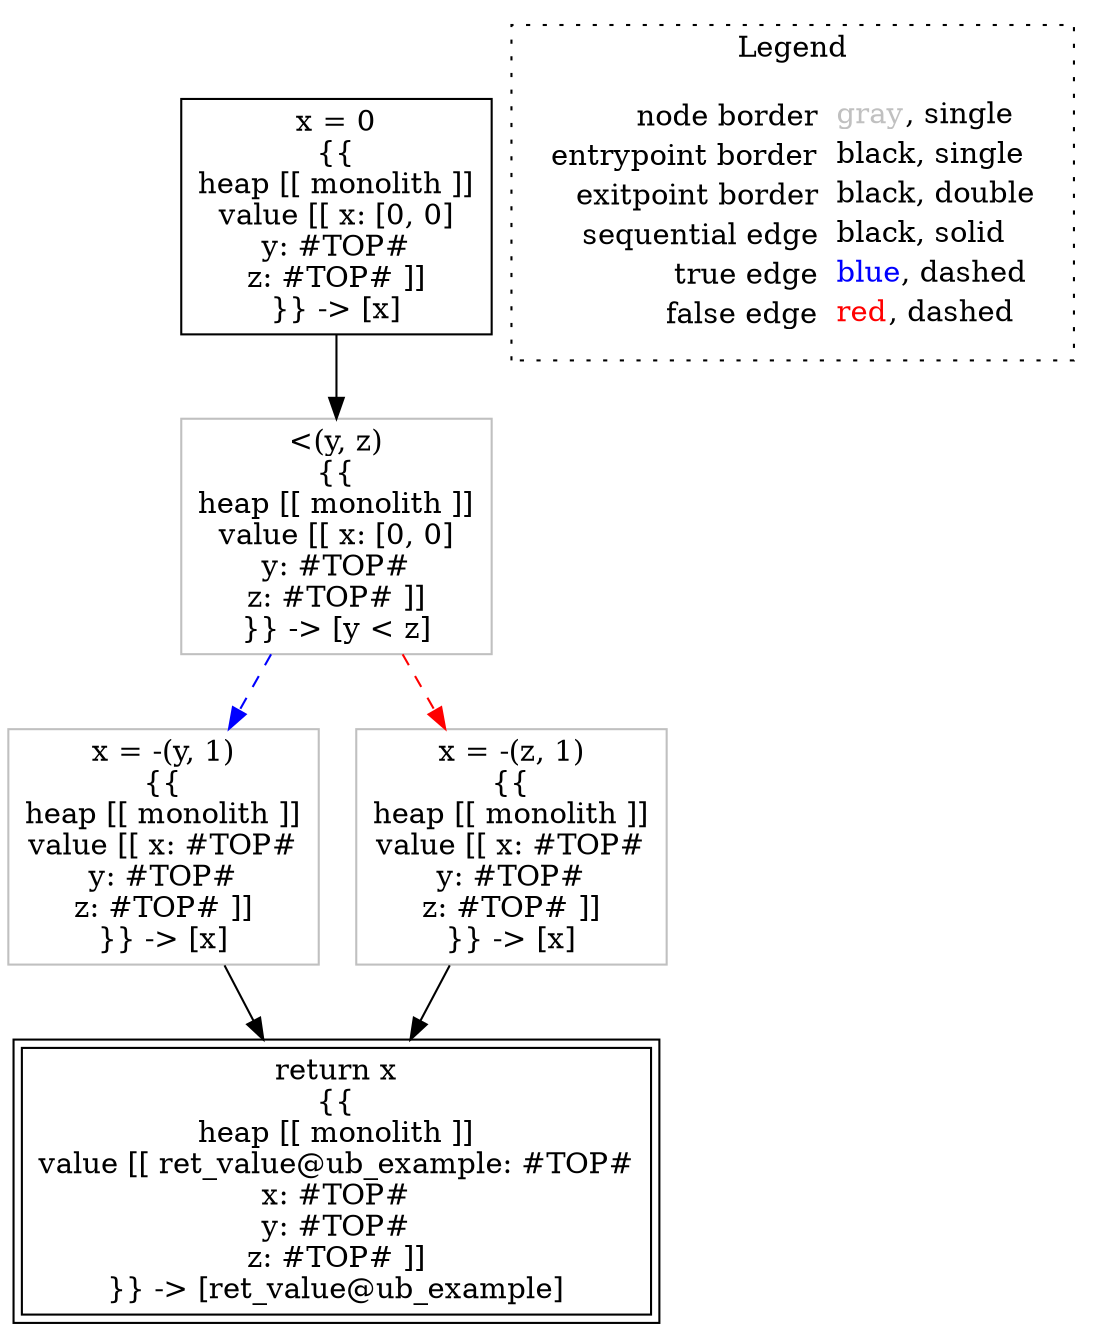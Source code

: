 digraph {
	"node0" [shape="rect",color="black",label=<x = 0<BR/>{{<BR/>heap [[ monolith ]]<BR/>value [[ x: [0, 0]<BR/>y: #TOP#<BR/>z: #TOP# ]]<BR/>}} -&gt; [x]>];
	"node1" [shape="rect",color="black",peripheries="2",label=<return x<BR/>{{<BR/>heap [[ monolith ]]<BR/>value [[ ret_value@ub_example: #TOP#<BR/>x: #TOP#<BR/>y: #TOP#<BR/>z: #TOP# ]]<BR/>}} -&gt; [ret_value@ub_example]>];
	"node2" [shape="rect",color="gray",label=<x = -(y, 1)<BR/>{{<BR/>heap [[ monolith ]]<BR/>value [[ x: #TOP#<BR/>y: #TOP#<BR/>z: #TOP# ]]<BR/>}} -&gt; [x]>];
	"node3" [shape="rect",color="gray",label=<x = -(z, 1)<BR/>{{<BR/>heap [[ monolith ]]<BR/>value [[ x: #TOP#<BR/>y: #TOP#<BR/>z: #TOP# ]]<BR/>}} -&gt; [x]>];
	"node4" [shape="rect",color="gray",label=<&lt;(y, z)<BR/>{{<BR/>heap [[ monolith ]]<BR/>value [[ x: [0, 0]<BR/>y: #TOP#<BR/>z: #TOP# ]]<BR/>}} -&gt; [y &lt; z]>];
	"node2" -> "node1" [color="black"];
	"node3" -> "node1" [color="black"];
	"node4" -> "node2" [color="blue",style="dashed"];
	"node4" -> "node3" [color="red",style="dashed"];
	"node0" -> "node4" [color="black"];
subgraph cluster_legend {
	label="Legend";
	style=dotted;
	node [shape=plaintext];
	"legend" [label=<<table border="0" cellpadding="2" cellspacing="0" cellborder="0"><tr><td align="right">node border&nbsp;</td><td align="left"><font color="gray">gray</font>, single</td></tr><tr><td align="right">entrypoint border&nbsp;</td><td align="left"><font color="black">black</font>, single</td></tr><tr><td align="right">exitpoint border&nbsp;</td><td align="left"><font color="black">black</font>, double</td></tr><tr><td align="right">sequential edge&nbsp;</td><td align="left"><font color="black">black</font>, solid</td></tr><tr><td align="right">true edge&nbsp;</td><td align="left"><font color="blue">blue</font>, dashed</td></tr><tr><td align="right">false edge&nbsp;</td><td align="left"><font color="red">red</font>, dashed</td></tr></table>>];
}

}
